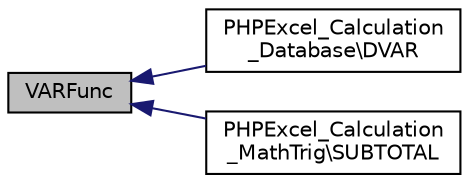 digraph "VARFunc"
{
  edge [fontname="Helvetica",fontsize="10",labelfontname="Helvetica",labelfontsize="10"];
  node [fontname="Helvetica",fontsize="10",shape=record];
  rankdir="LR";
  Node396 [label="VARFunc",height=0.2,width=0.4,color="black", fillcolor="grey75", style="filled", fontcolor="black"];
  Node396 -> Node397 [dir="back",color="midnightblue",fontsize="10",style="solid",fontname="Helvetica"];
  Node397 [label="PHPExcel_Calculation\l_Database\\DVAR",height=0.2,width=0.4,color="black", fillcolor="white", style="filled",URL="$class_p_h_p_excel___calculation___database.html#adb7acc73cd12f63ce39451f06be03661"];
  Node396 -> Node398 [dir="back",color="midnightblue",fontsize="10",style="solid",fontname="Helvetica"];
  Node398 [label="PHPExcel_Calculation\l_MathTrig\\SUBTOTAL",height=0.2,width=0.4,color="black", fillcolor="white", style="filled",URL="$class_p_h_p_excel___calculation___math_trig.html#a2cd50b7ac6e844f6edc43ee7138a6d3c"];
}
